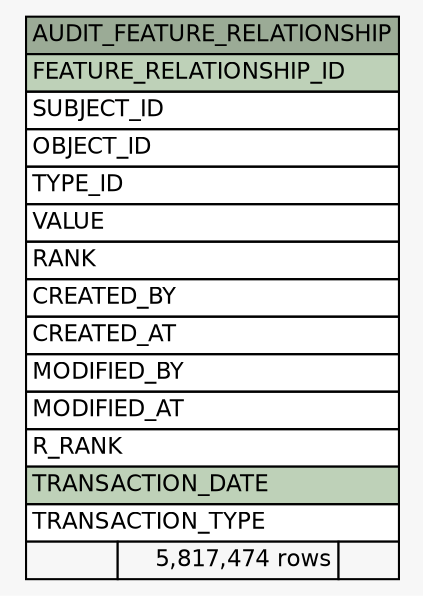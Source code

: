 // dot 2.38.0 on Windows 10 10.0
// SchemaSpy rev Unknown
digraph "AUDIT_FEATURE_RELATIONSHIP" {
  graph [
    rankdir="RL"
    bgcolor="#f7f7f7"
    nodesep="0.18"
    ranksep="0.46"
    fontname="Helvetica"
    fontsize="11"
  ];
  node [
    fontname="Helvetica"
    fontsize="11"
    shape="plaintext"
  ];
  edge [
    arrowsize="0.8"
  ];
  "AUDIT_FEATURE_RELATIONSHIP" [
    label=<
    <TABLE BORDER="0" CELLBORDER="1" CELLSPACING="0" BGCOLOR="#ffffff">
      <TR><TD COLSPAN="3" BGCOLOR="#9bab96" ALIGN="CENTER">AUDIT_FEATURE_RELATIONSHIP</TD></TR>
      <TR><TD PORT="FEATURE_RELATIONSHIP_ID" COLSPAN="3" BGCOLOR="#bed1b8" ALIGN="LEFT">FEATURE_RELATIONSHIP_ID</TD></TR>
      <TR><TD PORT="SUBJECT_ID" COLSPAN="3" ALIGN="LEFT">SUBJECT_ID</TD></TR>
      <TR><TD PORT="OBJECT_ID" COLSPAN="3" ALIGN="LEFT">OBJECT_ID</TD></TR>
      <TR><TD PORT="TYPE_ID" COLSPAN="3" ALIGN="LEFT">TYPE_ID</TD></TR>
      <TR><TD PORT="VALUE" COLSPAN="3" ALIGN="LEFT">VALUE</TD></TR>
      <TR><TD PORT="RANK" COLSPAN="3" ALIGN="LEFT">RANK</TD></TR>
      <TR><TD PORT="CREATED_BY" COLSPAN="3" ALIGN="LEFT">CREATED_BY</TD></TR>
      <TR><TD PORT="CREATED_AT" COLSPAN="3" ALIGN="LEFT">CREATED_AT</TD></TR>
      <TR><TD PORT="MODIFIED_BY" COLSPAN="3" ALIGN="LEFT">MODIFIED_BY</TD></TR>
      <TR><TD PORT="MODIFIED_AT" COLSPAN="3" ALIGN="LEFT">MODIFIED_AT</TD></TR>
      <TR><TD PORT="R_RANK" COLSPAN="3" ALIGN="LEFT">R_RANK</TD></TR>
      <TR><TD PORT="TRANSACTION_DATE" COLSPAN="3" BGCOLOR="#bed1b8" ALIGN="LEFT">TRANSACTION_DATE</TD></TR>
      <TR><TD PORT="TRANSACTION_TYPE" COLSPAN="3" ALIGN="LEFT">TRANSACTION_TYPE</TD></TR>
      <TR><TD ALIGN="LEFT" BGCOLOR="#f7f7f7">  </TD><TD ALIGN="RIGHT" BGCOLOR="#f7f7f7">5,817,474 rows</TD><TD ALIGN="RIGHT" BGCOLOR="#f7f7f7">  </TD></TR>
    </TABLE>>
    URL="tables/AUDIT_FEATURE_RELATIONSHIP.html"
    tooltip="AUDIT_FEATURE_RELATIONSHIP"
  ];
}
